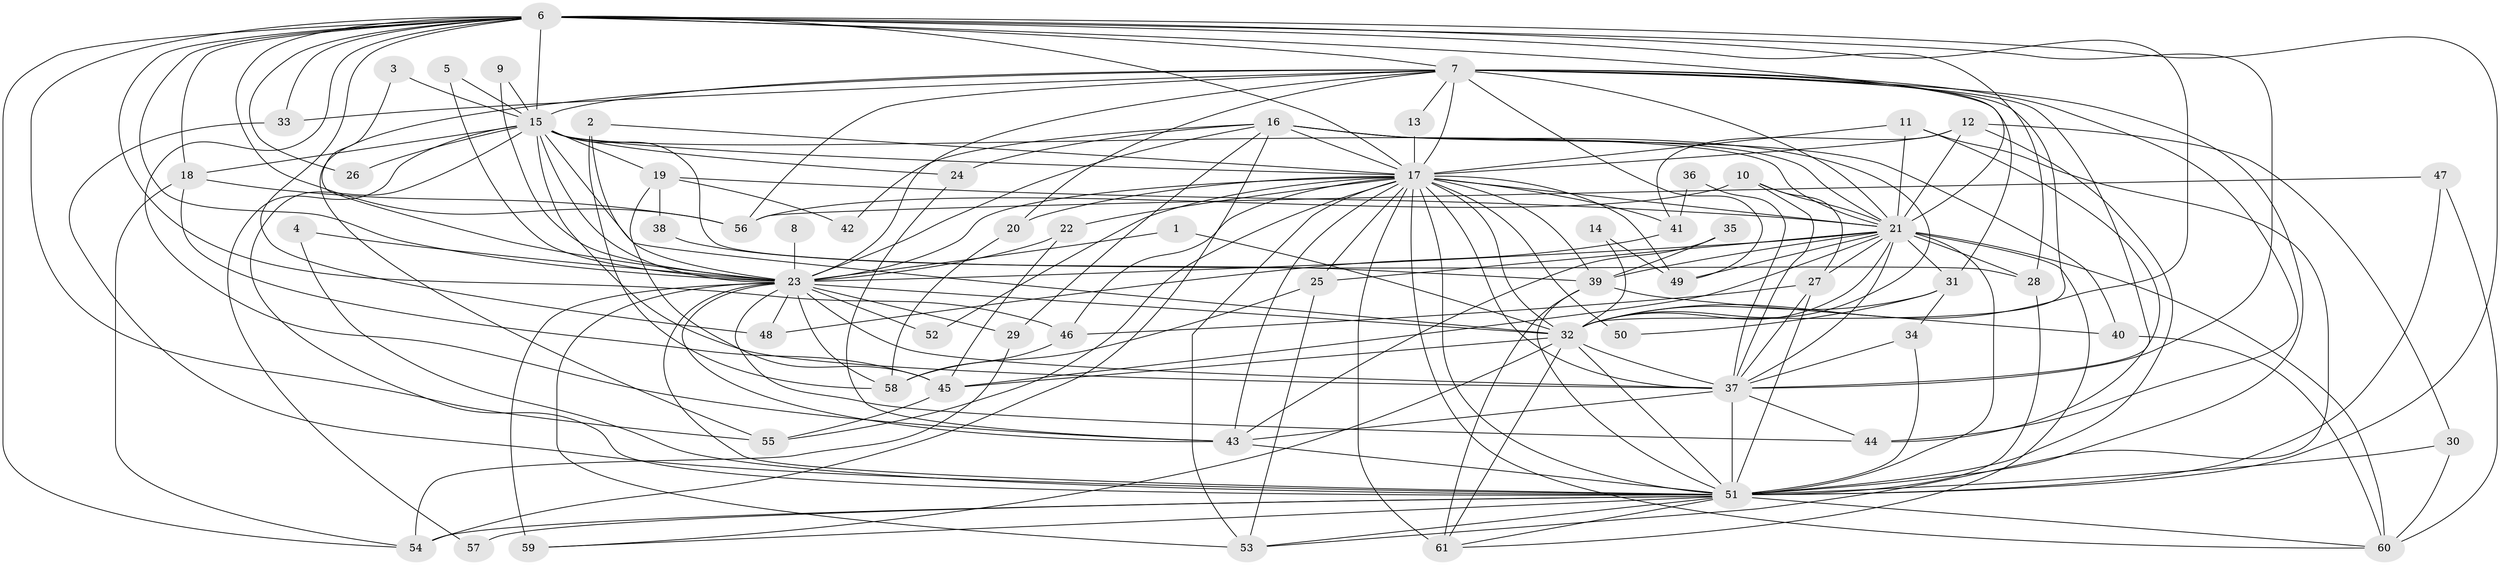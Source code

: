 // original degree distribution, {34: 0.006756756756756757, 21: 0.013513513513513514, 29: 0.006756756756756757, 25: 0.013513513513513514, 30: 0.013513513513513514, 18: 0.006756756756756757, 20: 0.006756756756756757, 7: 0.013513513513513514, 5: 0.04054054054054054, 4: 0.10135135135135136, 3: 0.18243243243243243, 6: 0.0472972972972973, 2: 0.5472972972972973}
// Generated by graph-tools (version 1.1) at 2025/36/03/04/25 23:36:36]
// undirected, 61 vertices, 183 edges
graph export_dot {
  node [color=gray90,style=filled];
  1;
  2;
  3;
  4;
  5;
  6;
  7;
  8;
  9;
  10;
  11;
  12;
  13;
  14;
  15;
  16;
  17;
  18;
  19;
  20;
  21;
  22;
  23;
  24;
  25;
  26;
  27;
  28;
  29;
  30;
  31;
  32;
  33;
  34;
  35;
  36;
  37;
  38;
  39;
  40;
  41;
  42;
  43;
  44;
  45;
  46;
  47;
  48;
  49;
  50;
  51;
  52;
  53;
  54;
  55;
  56;
  57;
  58;
  59;
  60;
  61;
  1 -- 23 [weight=1.0];
  1 -- 32 [weight=1.0];
  2 -- 17 [weight=1.0];
  2 -- 23 [weight=1.0];
  2 -- 58 [weight=1.0];
  3 -- 15 [weight=1.0];
  3 -- 23 [weight=1.0];
  4 -- 23 [weight=1.0];
  4 -- 51 [weight=1.0];
  5 -- 15 [weight=1.0];
  5 -- 23 [weight=1.0];
  6 -- 7 [weight=1.0];
  6 -- 15 [weight=2.0];
  6 -- 17 [weight=2.0];
  6 -- 18 [weight=2.0];
  6 -- 21 [weight=3.0];
  6 -- 23 [weight=1.0];
  6 -- 26 [weight=1.0];
  6 -- 28 [weight=1.0];
  6 -- 32 [weight=1.0];
  6 -- 33 [weight=1.0];
  6 -- 37 [weight=2.0];
  6 -- 43 [weight=1.0];
  6 -- 46 [weight=1.0];
  6 -- 48 [weight=1.0];
  6 -- 51 [weight=1.0];
  6 -- 54 [weight=1.0];
  6 -- 55 [weight=1.0];
  6 -- 56 [weight=1.0];
  7 -- 13 [weight=1.0];
  7 -- 15 [weight=1.0];
  7 -- 17 [weight=3.0];
  7 -- 20 [weight=1.0];
  7 -- 21 [weight=2.0];
  7 -- 23 [weight=1.0];
  7 -- 31 [weight=2.0];
  7 -- 32 [weight=1.0];
  7 -- 33 [weight=1.0];
  7 -- 37 [weight=2.0];
  7 -- 44 [weight=1.0];
  7 -- 49 [weight=1.0];
  7 -- 51 [weight=1.0];
  7 -- 55 [weight=1.0];
  7 -- 56 [weight=1.0];
  8 -- 23 [weight=1.0];
  9 -- 15 [weight=1.0];
  9 -- 23 [weight=1.0];
  10 -- 21 [weight=1.0];
  10 -- 27 [weight=1.0];
  10 -- 37 [weight=1.0];
  10 -- 56 [weight=1.0];
  11 -- 17 [weight=1.0];
  11 -- 21 [weight=1.0];
  11 -- 44 [weight=1.0];
  11 -- 53 [weight=1.0];
  12 -- 17 [weight=1.0];
  12 -- 21 [weight=1.0];
  12 -- 30 [weight=1.0];
  12 -- 41 [weight=1.0];
  12 -- 51 [weight=1.0];
  13 -- 17 [weight=1.0];
  14 -- 32 [weight=1.0];
  14 -- 49 [weight=2.0];
  15 -- 17 [weight=2.0];
  15 -- 18 [weight=1.0];
  15 -- 19 [weight=1.0];
  15 -- 21 [weight=1.0];
  15 -- 23 [weight=1.0];
  15 -- 24 [weight=1.0];
  15 -- 26 [weight=1.0];
  15 -- 28 [weight=1.0];
  15 -- 32 [weight=1.0];
  15 -- 37 [weight=2.0];
  15 -- 51 [weight=1.0];
  15 -- 57 [weight=1.0];
  16 -- 17 [weight=1.0];
  16 -- 21 [weight=1.0];
  16 -- 23 [weight=1.0];
  16 -- 24 [weight=1.0];
  16 -- 29 [weight=1.0];
  16 -- 32 [weight=1.0];
  16 -- 40 [weight=1.0];
  16 -- 42 [weight=1.0];
  16 -- 54 [weight=1.0];
  17 -- 20 [weight=2.0];
  17 -- 21 [weight=2.0];
  17 -- 22 [weight=2.0];
  17 -- 23 [weight=4.0];
  17 -- 25 [weight=3.0];
  17 -- 32 [weight=3.0];
  17 -- 37 [weight=3.0];
  17 -- 39 [weight=2.0];
  17 -- 41 [weight=4.0];
  17 -- 43 [weight=1.0];
  17 -- 46 [weight=1.0];
  17 -- 49 [weight=2.0];
  17 -- 50 [weight=2.0];
  17 -- 51 [weight=2.0];
  17 -- 52 [weight=1.0];
  17 -- 53 [weight=1.0];
  17 -- 55 [weight=1.0];
  17 -- 60 [weight=2.0];
  17 -- 61 [weight=2.0];
  18 -- 45 [weight=1.0];
  18 -- 54 [weight=1.0];
  18 -- 56 [weight=1.0];
  19 -- 21 [weight=1.0];
  19 -- 38 [weight=1.0];
  19 -- 42 [weight=1.0];
  19 -- 45 [weight=1.0];
  20 -- 58 [weight=1.0];
  21 -- 23 [weight=1.0];
  21 -- 25 [weight=1.0];
  21 -- 27 [weight=1.0];
  21 -- 28 [weight=1.0];
  21 -- 31 [weight=1.0];
  21 -- 32 [weight=2.0];
  21 -- 37 [weight=1.0];
  21 -- 39 [weight=1.0];
  21 -- 45 [weight=2.0];
  21 -- 49 [weight=1.0];
  21 -- 51 [weight=3.0];
  21 -- 60 [weight=1.0];
  21 -- 61 [weight=1.0];
  22 -- 23 [weight=1.0];
  22 -- 45 [weight=1.0];
  23 -- 29 [weight=1.0];
  23 -- 32 [weight=1.0];
  23 -- 37 [weight=1.0];
  23 -- 43 [weight=1.0];
  23 -- 44 [weight=1.0];
  23 -- 48 [weight=1.0];
  23 -- 51 [weight=1.0];
  23 -- 52 [weight=1.0];
  23 -- 53 [weight=2.0];
  23 -- 58 [weight=1.0];
  23 -- 59 [weight=1.0];
  24 -- 43 [weight=1.0];
  25 -- 53 [weight=1.0];
  25 -- 58 [weight=1.0];
  27 -- 37 [weight=1.0];
  27 -- 46 [weight=1.0];
  27 -- 51 [weight=2.0];
  28 -- 51 [weight=2.0];
  29 -- 54 [weight=1.0];
  30 -- 51 [weight=1.0];
  30 -- 60 [weight=1.0];
  31 -- 32 [weight=1.0];
  31 -- 34 [weight=1.0];
  31 -- 50 [weight=1.0];
  32 -- 37 [weight=1.0];
  32 -- 45 [weight=1.0];
  32 -- 51 [weight=1.0];
  32 -- 59 [weight=1.0];
  32 -- 61 [weight=1.0];
  33 -- 51 [weight=1.0];
  34 -- 37 [weight=1.0];
  34 -- 51 [weight=1.0];
  35 -- 39 [weight=1.0];
  35 -- 43 [weight=1.0];
  36 -- 37 [weight=1.0];
  36 -- 41 [weight=1.0];
  37 -- 43 [weight=1.0];
  37 -- 44 [weight=1.0];
  37 -- 51 [weight=2.0];
  38 -- 39 [weight=1.0];
  39 -- 40 [weight=1.0];
  39 -- 51 [weight=1.0];
  39 -- 61 [weight=1.0];
  40 -- 60 [weight=1.0];
  41 -- 48 [weight=1.0];
  43 -- 51 [weight=1.0];
  45 -- 55 [weight=1.0];
  46 -- 58 [weight=1.0];
  47 -- 51 [weight=1.0];
  47 -- 56 [weight=1.0];
  47 -- 60 [weight=1.0];
  51 -- 53 [weight=1.0];
  51 -- 54 [weight=1.0];
  51 -- 57 [weight=1.0];
  51 -- 59 [weight=1.0];
  51 -- 60 [weight=1.0];
  51 -- 61 [weight=1.0];
}
